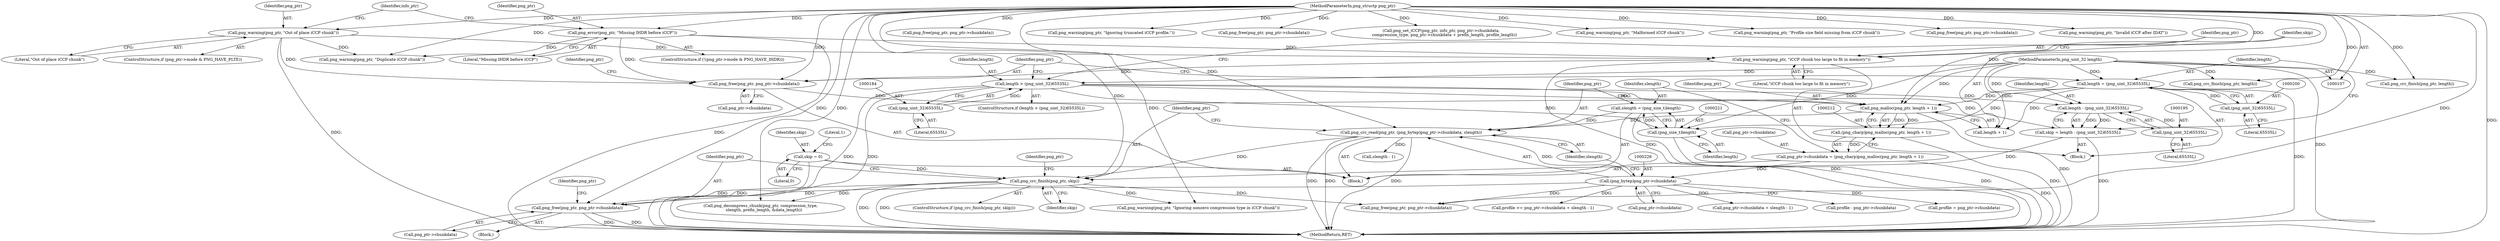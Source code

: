 digraph "0_Chrome_7f3d85b096f66870a15b37c2f40b219b2e292693_16@API" {
"1000236" [label="(Call,png_free(png_ptr, png_ptr->chunkdata))"];
"1000232" [label="(Call,png_crc_finish(png_ptr, skip))"];
"1000223" [label="(Call,png_crc_read(png_ptr, (png_bytep)png_ptr->chunkdata, slength))"];
"1000213" [label="(Call,png_malloc(png_ptr, length + 1))"];
"1000202" [label="(Call,png_free(png_ptr, png_ptr->chunkdata))"];
"1000187" [label="(Call,png_warning(png_ptr, \"iCCP chunk too large to fit in memory\"))"];
"1000159" [label="(Call,png_warning(png_ptr, \"Out of place iCCP chunk\"))"];
"1000108" [label="(MethodParameterIn,png_structp png_ptr)"];
"1000134" [label="(Call,png_error(png_ptr, \"Missing IHDR before iCCP\"))"];
"1000181" [label="(Call,length > (png_uint_32)65535L)"];
"1000110" [label="(MethodParameterIn,png_uint_32 length)"];
"1000183" [label="(Call,(png_uint_32)65535L)"];
"1000197" [label="(Call,length = (png_uint_32)65535L)"];
"1000199" [label="(Call,(png_uint_32)65535L)"];
"1000225" [label="(Call,(png_bytep)png_ptr->chunkdata)"];
"1000207" [label="(Call,png_ptr->chunkdata = (png_charp)png_malloc(png_ptr, length + 1))"];
"1000211" [label="(Call,(png_charp)png_malloc(png_ptr, length + 1))"];
"1000218" [label="(Call,slength = (png_size_t)length)"];
"1000220" [label="(Call,(png_size_t)length)"];
"1000116" [label="(Call,skip = 0)"];
"1000190" [label="(Call,skip = length - (png_uint_32)65535L)"];
"1000192" [label="(Call,length - (png_uint_32)65535L)"];
"1000194" [label="(Call,(png_uint_32)65535L)"];
"1000393" [label="(Call,png_free(png_ptr, png_ptr->chunkdata))"];
"1000181" [label="(Call,length > (png_uint_32)65535L)"];
"1000136" [label="(Literal,\"Missing IHDR before iCCP\")"];
"1000403" [label="(Call,png_warning(png_ptr, \"Ignoring truncated iCCP profile.\"))"];
"1000192" [label="(Call,length - (png_uint_32)65535L)"];
"1000213" [label="(Call,png_malloc(png_ptr, length + 1))"];
"1000189" [label="(Literal,\"iCCP chunk too large to fit in memory\")"];
"1000202" [label="(Call,png_free(png_ptr, png_ptr->chunkdata))"];
"1000220" [label="(Call,(png_size_t)length)"];
"1000269" [label="(Call,png_ptr->chunkdata + slength - 1)"];
"1000224" [label="(Identifier,png_ptr)"];
"1000135" [label="(Identifier,png_ptr)"];
"1000307" [label="(Call,profile - png_ptr->chunkdata)"];
"1000201" [label="(Literal,65535L)"];
"1000250" [label="(Identifier,png_ptr)"];
"1000186" [label="(Block,)"];
"1000182" [label="(Identifier,length)"];
"1000209" [label="(Identifier,png_ptr)"];
"1000208" [label="(Call,png_ptr->chunkdata)"];
"1000134" [label="(Call,png_error(png_ptr, \"Missing IHDR before iCCP\"))"];
"1000198" [label="(Identifier,length)"];
"1000125" [label="(Literal,1)"];
"1000148" [label="(Call,png_crc_finish(png_ptr, length))"];
"1000116" [label="(Call,skip = 0)"];
"1000238" [label="(Call,png_ptr->chunkdata)"];
"1000203" [label="(Identifier,png_ptr)"];
"1000255" [label="(Call,profile = png_ptr->chunkdata)"];
"1000231" [label="(ControlStructure,if (png_crc_finish(png_ptr, skip)))"];
"1000223" [label="(Call,png_crc_read(png_ptr, (png_bytep)png_ptr->chunkdata, slength))"];
"1000215" [label="(Call,length + 1)"];
"1000243" [label="(Identifier,png_ptr)"];
"1000153" [label="(ControlStructure,if (png_ptr->mode & PNG_HAVE_PLTE))"];
"1000196" [label="(Literal,65535L)"];
"1000160" [label="(Identifier,png_ptr)"];
"1000185" [label="(Literal,65535L)"];
"1000222" [label="(Identifier,length)"];
"1000191" [label="(Identifier,skip)"];
"1000219" [label="(Identifier,slength)"];
"1000111" [label="(Block,)"];
"1000108" [label="(MethodParameterIn,png_structp png_ptr)"];
"1000227" [label="(Call,png_ptr->chunkdata)"];
"1000194" [label="(Call,(png_uint_32)65535L)"];
"1000333" [label="(Call,png_free(png_ptr, png_ptr->chunkdata))"];
"1000161" [label="(Literal,\"Out of place iCCP chunk\")"];
"1000110" [label="(MethodParameterIn,png_uint_32 length)"];
"1000236" [label="(Call,png_free(png_ptr, png_ptr->chunkdata))"];
"1000117" [label="(Identifier,skip)"];
"1000159" [label="(Call,png_warning(png_ptr, \"Out of place iCCP chunk\"))"];
"1000190" [label="(Call,skip = length - (png_uint_32)65535L)"];
"1000237" [label="(Identifier,png_ptr)"];
"1000187" [label="(Call,png_warning(png_ptr, \"iCCP chunk too large to fit in memory\"))"];
"1000127" [label="(ControlStructure,if (!(png_ptr->mode & PNG_HAVE_IHDR)))"];
"1000188" [label="(Identifier,png_ptr)"];
"1000183" [label="(Call,(png_uint_32)65535L)"];
"1000230" [label="(Identifier,slength)"];
"1000204" [label="(Call,png_ptr->chunkdata)"];
"1000118" [label="(Literal,0)"];
"1000235" [label="(Block,)"];
"1000407" [label="(Call,png_set_iCCP(png_ptr, info_ptr, png_ptr->chunkdata,\n     compression_type, png_ptr->chunkdata + prefix_length, profile_length))"];
"1000199" [label="(Call,(png_uint_32)65535L)"];
"1000234" [label="(Identifier,skip)"];
"1000287" [label="(Call,png_warning(png_ptr, \"Malformed iCCP chunk\"))"];
"1000207" [label="(Call,png_ptr->chunkdata = (png_charp)png_malloc(png_ptr, length + 1))"];
"1000232" [label="(Call,png_crc_finish(png_ptr, skip))"];
"1000343" [label="(Call,png_warning(png_ptr, \"Profile size field missing from iCCP chunk\"))"];
"1000420" [label="(Call,png_free(png_ptr, png_ptr->chunkdata))"];
"1000218" [label="(Call,slength = (png_size_t)length)"];
"1000430" [label="(MethodReturn,RET)"];
"1000233" [label="(Identifier,png_ptr)"];
"1000267" [label="(Call,profile >= png_ptr->chunkdata + slength - 1)"];
"1000273" [label="(Call,slength - 1)"];
"1000312" [label="(Call,png_decompress_chunk(png_ptr, compression_type,\n     slength, prefix_length, &data_length))"];
"1000145" [label="(Call,png_warning(png_ptr, \"Invalid iCCP after IDAT\"))"];
"1000176" [label="(Call,png_crc_finish(png_ptr, length))"];
"1000197" [label="(Call,length = (png_uint_32)65535L)"];
"1000299" [label="(Call,png_warning(png_ptr, \"Ignoring nonzero compression type in iCCP chunk\"))"];
"1000173" [label="(Call,png_warning(png_ptr, \"Duplicate iCCP chunk\"))"];
"1000165" [label="(Identifier,info_ptr)"];
"1000277" [label="(Call,png_free(png_ptr, png_ptr->chunkdata))"];
"1000225" [label="(Call,(png_bytep)png_ptr->chunkdata)"];
"1000214" [label="(Identifier,png_ptr)"];
"1000180" [label="(ControlStructure,if (length > (png_uint_32)65535L))"];
"1000211" [label="(Call,(png_charp)png_malloc(png_ptr, length + 1))"];
"1000193" [label="(Identifier,length)"];
"1000236" -> "1000235"  [label="AST: "];
"1000236" -> "1000238"  [label="CFG: "];
"1000237" -> "1000236"  [label="AST: "];
"1000238" -> "1000236"  [label="AST: "];
"1000243" -> "1000236"  [label="CFG: "];
"1000236" -> "1000430"  [label="DDG: "];
"1000236" -> "1000430"  [label="DDG: "];
"1000232" -> "1000236"  [label="DDG: "];
"1000108" -> "1000236"  [label="DDG: "];
"1000225" -> "1000236"  [label="DDG: "];
"1000232" -> "1000231"  [label="AST: "];
"1000232" -> "1000234"  [label="CFG: "];
"1000233" -> "1000232"  [label="AST: "];
"1000234" -> "1000232"  [label="AST: "];
"1000237" -> "1000232"  [label="CFG: "];
"1000250" -> "1000232"  [label="CFG: "];
"1000232" -> "1000430"  [label="DDG: "];
"1000232" -> "1000430"  [label="DDG: "];
"1000223" -> "1000232"  [label="DDG: "];
"1000108" -> "1000232"  [label="DDG: "];
"1000116" -> "1000232"  [label="DDG: "];
"1000190" -> "1000232"  [label="DDG: "];
"1000232" -> "1000277"  [label="DDG: "];
"1000232" -> "1000299"  [label="DDG: "];
"1000232" -> "1000312"  [label="DDG: "];
"1000223" -> "1000111"  [label="AST: "];
"1000223" -> "1000230"  [label="CFG: "];
"1000224" -> "1000223"  [label="AST: "];
"1000225" -> "1000223"  [label="AST: "];
"1000230" -> "1000223"  [label="AST: "];
"1000233" -> "1000223"  [label="CFG: "];
"1000223" -> "1000430"  [label="DDG: "];
"1000223" -> "1000430"  [label="DDG: "];
"1000223" -> "1000430"  [label="DDG: "];
"1000213" -> "1000223"  [label="DDG: "];
"1000108" -> "1000223"  [label="DDG: "];
"1000225" -> "1000223"  [label="DDG: "];
"1000218" -> "1000223"  [label="DDG: "];
"1000223" -> "1000273"  [label="DDG: "];
"1000213" -> "1000211"  [label="AST: "];
"1000213" -> "1000215"  [label="CFG: "];
"1000214" -> "1000213"  [label="AST: "];
"1000215" -> "1000213"  [label="AST: "];
"1000211" -> "1000213"  [label="CFG: "];
"1000213" -> "1000430"  [label="DDG: "];
"1000213" -> "1000211"  [label="DDG: "];
"1000213" -> "1000211"  [label="DDG: "];
"1000202" -> "1000213"  [label="DDG: "];
"1000108" -> "1000213"  [label="DDG: "];
"1000181" -> "1000213"  [label="DDG: "];
"1000197" -> "1000213"  [label="DDG: "];
"1000110" -> "1000213"  [label="DDG: "];
"1000202" -> "1000111"  [label="AST: "];
"1000202" -> "1000204"  [label="CFG: "];
"1000203" -> "1000202"  [label="AST: "];
"1000204" -> "1000202"  [label="AST: "];
"1000209" -> "1000202"  [label="CFG: "];
"1000187" -> "1000202"  [label="DDG: "];
"1000159" -> "1000202"  [label="DDG: "];
"1000134" -> "1000202"  [label="DDG: "];
"1000108" -> "1000202"  [label="DDG: "];
"1000187" -> "1000186"  [label="AST: "];
"1000187" -> "1000189"  [label="CFG: "];
"1000188" -> "1000187"  [label="AST: "];
"1000189" -> "1000187"  [label="AST: "];
"1000191" -> "1000187"  [label="CFG: "];
"1000187" -> "1000430"  [label="DDG: "];
"1000159" -> "1000187"  [label="DDG: "];
"1000134" -> "1000187"  [label="DDG: "];
"1000108" -> "1000187"  [label="DDG: "];
"1000159" -> "1000153"  [label="AST: "];
"1000159" -> "1000161"  [label="CFG: "];
"1000160" -> "1000159"  [label="AST: "];
"1000161" -> "1000159"  [label="AST: "];
"1000165" -> "1000159"  [label="CFG: "];
"1000159" -> "1000430"  [label="DDG: "];
"1000108" -> "1000159"  [label="DDG: "];
"1000159" -> "1000173"  [label="DDG: "];
"1000108" -> "1000107"  [label="AST: "];
"1000108" -> "1000430"  [label="DDG: "];
"1000108" -> "1000134"  [label="DDG: "];
"1000108" -> "1000145"  [label="DDG: "];
"1000108" -> "1000148"  [label="DDG: "];
"1000108" -> "1000173"  [label="DDG: "];
"1000108" -> "1000176"  [label="DDG: "];
"1000108" -> "1000277"  [label="DDG: "];
"1000108" -> "1000287"  [label="DDG: "];
"1000108" -> "1000299"  [label="DDG: "];
"1000108" -> "1000312"  [label="DDG: "];
"1000108" -> "1000333"  [label="DDG: "];
"1000108" -> "1000343"  [label="DDG: "];
"1000108" -> "1000393"  [label="DDG: "];
"1000108" -> "1000403"  [label="DDG: "];
"1000108" -> "1000407"  [label="DDG: "];
"1000108" -> "1000420"  [label="DDG: "];
"1000134" -> "1000127"  [label="AST: "];
"1000134" -> "1000136"  [label="CFG: "];
"1000135" -> "1000134"  [label="AST: "];
"1000136" -> "1000134"  [label="AST: "];
"1000165" -> "1000134"  [label="CFG: "];
"1000134" -> "1000430"  [label="DDG: "];
"1000134" -> "1000173"  [label="DDG: "];
"1000181" -> "1000180"  [label="AST: "];
"1000181" -> "1000183"  [label="CFG: "];
"1000182" -> "1000181"  [label="AST: "];
"1000183" -> "1000181"  [label="AST: "];
"1000188" -> "1000181"  [label="CFG: "];
"1000203" -> "1000181"  [label="CFG: "];
"1000181" -> "1000430"  [label="DDG: "];
"1000181" -> "1000430"  [label="DDG: "];
"1000110" -> "1000181"  [label="DDG: "];
"1000183" -> "1000181"  [label="DDG: "];
"1000181" -> "1000192"  [label="DDG: "];
"1000181" -> "1000215"  [label="DDG: "];
"1000181" -> "1000220"  [label="DDG: "];
"1000110" -> "1000107"  [label="AST: "];
"1000110" -> "1000430"  [label="DDG: "];
"1000110" -> "1000148"  [label="DDG: "];
"1000110" -> "1000176"  [label="DDG: "];
"1000110" -> "1000192"  [label="DDG: "];
"1000110" -> "1000197"  [label="DDG: "];
"1000110" -> "1000215"  [label="DDG: "];
"1000110" -> "1000220"  [label="DDG: "];
"1000183" -> "1000185"  [label="CFG: "];
"1000184" -> "1000183"  [label="AST: "];
"1000185" -> "1000183"  [label="AST: "];
"1000197" -> "1000186"  [label="AST: "];
"1000197" -> "1000199"  [label="CFG: "];
"1000198" -> "1000197"  [label="AST: "];
"1000199" -> "1000197"  [label="AST: "];
"1000203" -> "1000197"  [label="CFG: "];
"1000197" -> "1000430"  [label="DDG: "];
"1000199" -> "1000197"  [label="DDG: "];
"1000197" -> "1000215"  [label="DDG: "];
"1000197" -> "1000220"  [label="DDG: "];
"1000199" -> "1000201"  [label="CFG: "];
"1000200" -> "1000199"  [label="AST: "];
"1000201" -> "1000199"  [label="AST: "];
"1000225" -> "1000227"  [label="CFG: "];
"1000226" -> "1000225"  [label="AST: "];
"1000227" -> "1000225"  [label="AST: "];
"1000230" -> "1000225"  [label="CFG: "];
"1000207" -> "1000225"  [label="DDG: "];
"1000225" -> "1000255"  [label="DDG: "];
"1000225" -> "1000267"  [label="DDG: "];
"1000225" -> "1000269"  [label="DDG: "];
"1000225" -> "1000277"  [label="DDG: "];
"1000225" -> "1000307"  [label="DDG: "];
"1000207" -> "1000111"  [label="AST: "];
"1000207" -> "1000211"  [label="CFG: "];
"1000208" -> "1000207"  [label="AST: "];
"1000211" -> "1000207"  [label="AST: "];
"1000219" -> "1000207"  [label="CFG: "];
"1000207" -> "1000430"  [label="DDG: "];
"1000211" -> "1000207"  [label="DDG: "];
"1000212" -> "1000211"  [label="AST: "];
"1000211" -> "1000430"  [label="DDG: "];
"1000218" -> "1000111"  [label="AST: "];
"1000218" -> "1000220"  [label="CFG: "];
"1000219" -> "1000218"  [label="AST: "];
"1000220" -> "1000218"  [label="AST: "];
"1000224" -> "1000218"  [label="CFG: "];
"1000218" -> "1000430"  [label="DDG: "];
"1000220" -> "1000218"  [label="DDG: "];
"1000220" -> "1000222"  [label="CFG: "];
"1000221" -> "1000220"  [label="AST: "];
"1000222" -> "1000220"  [label="AST: "];
"1000220" -> "1000430"  [label="DDG: "];
"1000116" -> "1000111"  [label="AST: "];
"1000116" -> "1000118"  [label="CFG: "];
"1000117" -> "1000116"  [label="AST: "];
"1000118" -> "1000116"  [label="AST: "];
"1000125" -> "1000116"  [label="CFG: "];
"1000116" -> "1000430"  [label="DDG: "];
"1000190" -> "1000186"  [label="AST: "];
"1000190" -> "1000192"  [label="CFG: "];
"1000191" -> "1000190"  [label="AST: "];
"1000192" -> "1000190"  [label="AST: "];
"1000198" -> "1000190"  [label="CFG: "];
"1000190" -> "1000430"  [label="DDG: "];
"1000192" -> "1000190"  [label="DDG: "];
"1000192" -> "1000190"  [label="DDG: "];
"1000192" -> "1000194"  [label="CFG: "];
"1000193" -> "1000192"  [label="AST: "];
"1000194" -> "1000192"  [label="AST: "];
"1000194" -> "1000192"  [label="DDG: "];
"1000194" -> "1000196"  [label="CFG: "];
"1000195" -> "1000194"  [label="AST: "];
"1000196" -> "1000194"  [label="AST: "];
}
